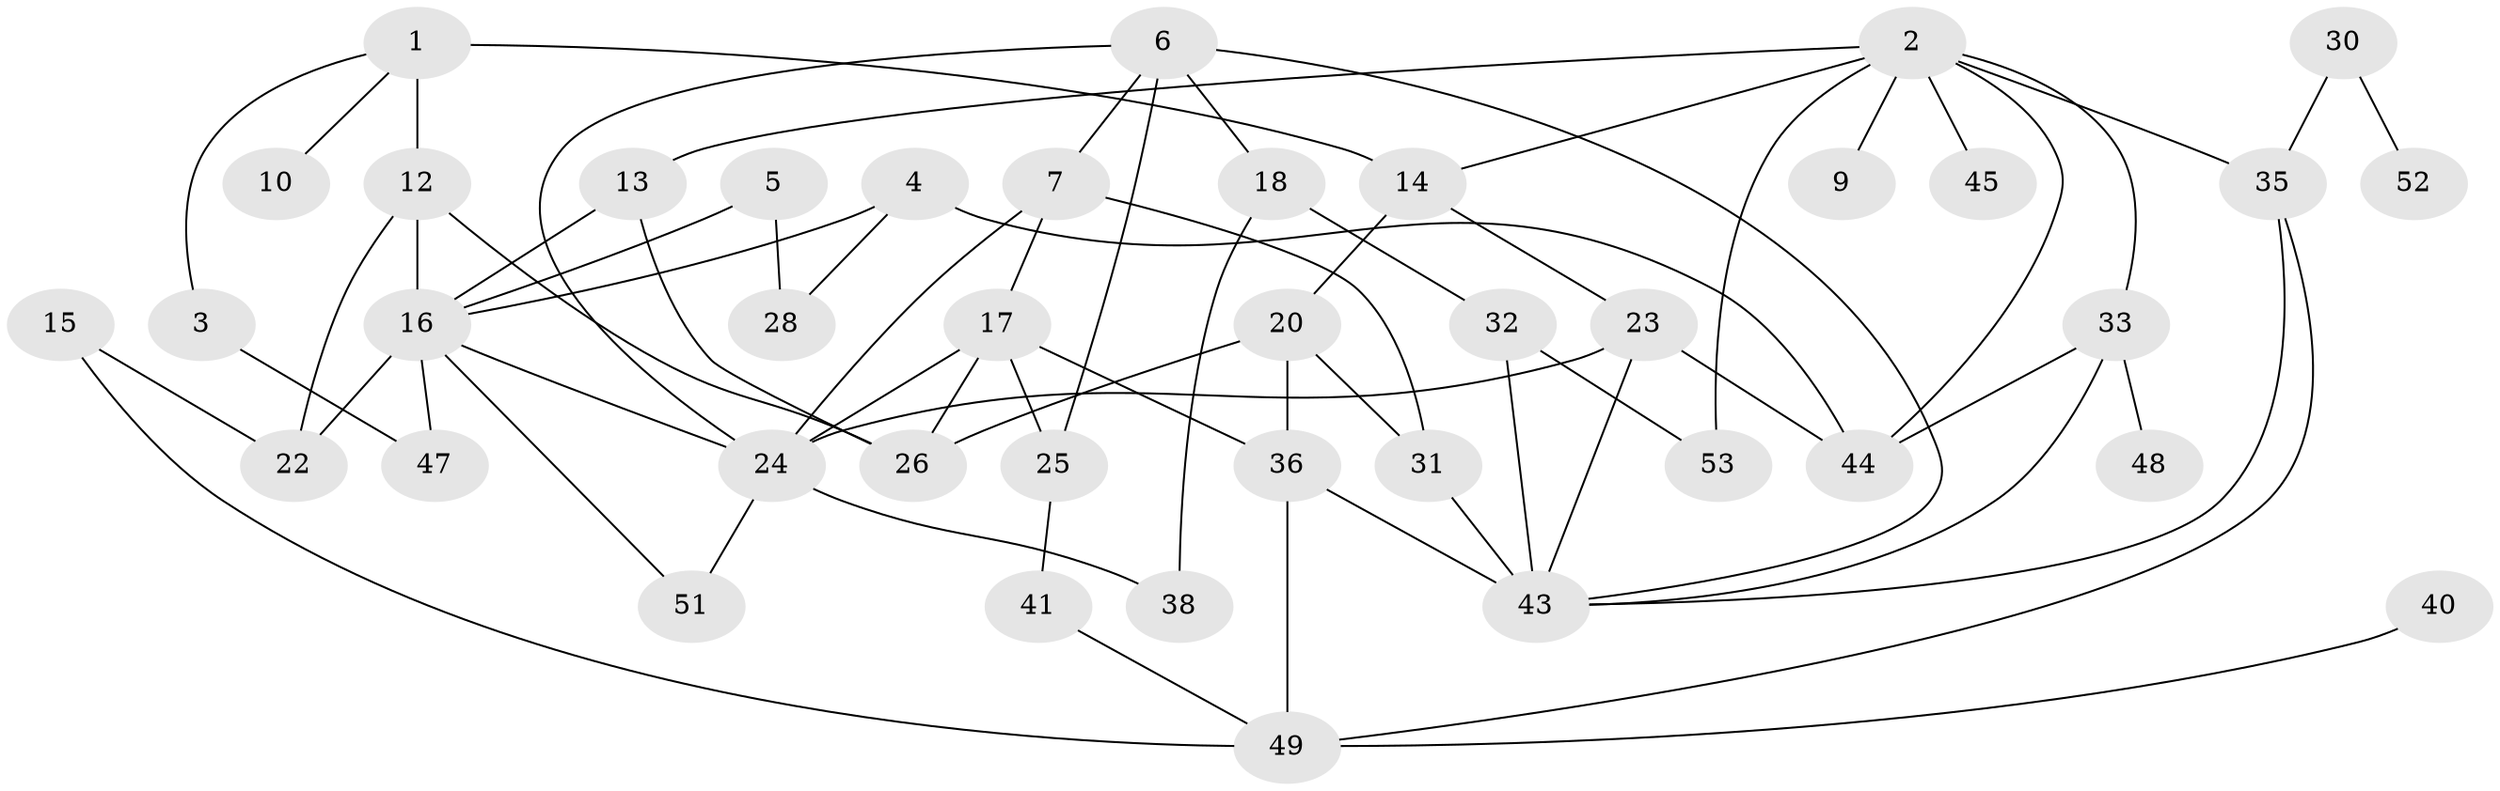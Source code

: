 // original degree distribution, {2: 0.22935779816513763, 3: 0.24770642201834864, 6: 0.027522935779816515, 4: 0.11926605504587157, 1: 0.21100917431192662, 5: 0.045871559633027525, 0: 0.11009174311926606, 7: 0.009174311926605505}
// Generated by graph-tools (version 1.1) at 2025/33/03/09/25 02:33:43]
// undirected, 41 vertices, 68 edges
graph export_dot {
graph [start="1"]
  node [color=gray90,style=filled];
  1;
  2;
  3;
  4;
  5;
  6;
  7;
  9;
  10;
  12;
  13;
  14;
  15;
  16;
  17;
  18;
  20;
  22;
  23;
  24;
  25;
  26;
  28;
  30;
  31;
  32;
  33;
  35;
  36;
  38;
  40;
  41;
  43;
  44;
  45;
  47;
  48;
  49;
  51;
  52;
  53;
  1 -- 3 [weight=1.0];
  1 -- 10 [weight=1.0];
  1 -- 12 [weight=1.0];
  1 -- 14 [weight=2.0];
  2 -- 9 [weight=2.0];
  2 -- 13 [weight=1.0];
  2 -- 14 [weight=1.0];
  2 -- 33 [weight=1.0];
  2 -- 35 [weight=2.0];
  2 -- 44 [weight=1.0];
  2 -- 45 [weight=1.0];
  2 -- 53 [weight=1.0];
  3 -- 47 [weight=1.0];
  4 -- 16 [weight=1.0];
  4 -- 28 [weight=1.0];
  4 -- 44 [weight=2.0];
  5 -- 16 [weight=1.0];
  5 -- 28 [weight=1.0];
  6 -- 7 [weight=1.0];
  6 -- 18 [weight=1.0];
  6 -- 24 [weight=1.0];
  6 -- 25 [weight=1.0];
  6 -- 43 [weight=1.0];
  7 -- 17 [weight=1.0];
  7 -- 24 [weight=1.0];
  7 -- 31 [weight=1.0];
  12 -- 16 [weight=1.0];
  12 -- 22 [weight=1.0];
  12 -- 26 [weight=1.0];
  13 -- 16 [weight=1.0];
  13 -- 26 [weight=1.0];
  14 -- 20 [weight=1.0];
  14 -- 23 [weight=1.0];
  15 -- 22 [weight=1.0];
  15 -- 49 [weight=1.0];
  16 -- 22 [weight=2.0];
  16 -- 24 [weight=1.0];
  16 -- 47 [weight=1.0];
  16 -- 51 [weight=1.0];
  17 -- 24 [weight=1.0];
  17 -- 25 [weight=1.0];
  17 -- 26 [weight=1.0];
  17 -- 36 [weight=1.0];
  18 -- 32 [weight=1.0];
  18 -- 38 [weight=1.0];
  20 -- 26 [weight=1.0];
  20 -- 31 [weight=1.0];
  20 -- 36 [weight=1.0];
  23 -- 24 [weight=1.0];
  23 -- 43 [weight=1.0];
  23 -- 44 [weight=1.0];
  24 -- 38 [weight=1.0];
  24 -- 51 [weight=1.0];
  25 -- 41 [weight=1.0];
  30 -- 35 [weight=1.0];
  30 -- 52 [weight=1.0];
  31 -- 43 [weight=3.0];
  32 -- 43 [weight=1.0];
  32 -- 53 [weight=1.0];
  33 -- 43 [weight=1.0];
  33 -- 44 [weight=1.0];
  33 -- 48 [weight=1.0];
  35 -- 43 [weight=1.0];
  35 -- 49 [weight=1.0];
  36 -- 43 [weight=1.0];
  36 -- 49 [weight=1.0];
  40 -- 49 [weight=1.0];
  41 -- 49 [weight=1.0];
}
